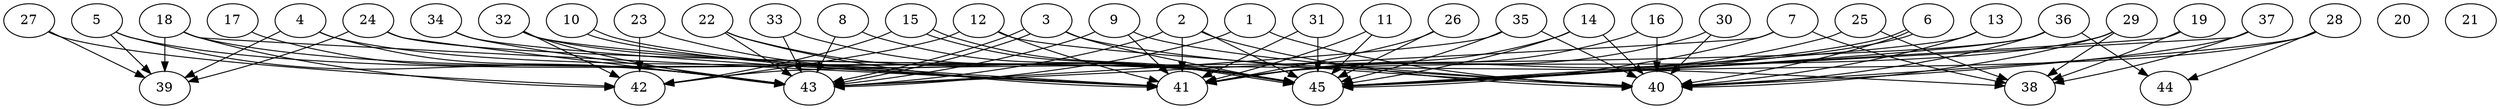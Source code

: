 // DAG automatically generated by daggen at Thu Oct  3 14:07:24 2019
// ./daggen --dot -n 45 --ccr 0.5 --fat 0.9 --regular 0.5 --density 0.7 --mindata 5242880 --maxdata 52428800 
digraph G {
  1 [size="17963008", alpha="0.10", expect_size="8981504"] 
  1 -> 40 [size ="8981504"]
  1 -> 43 [size ="8981504"]
  2 [size="78542848", alpha="0.16", expect_size="39271424"] 
  2 -> 40 [size ="39271424"]
  2 -> 41 [size ="39271424"]
  2 -> 43 [size ="39271424"]
  2 -> 45 [size ="39271424"]
  3 [size="11235328", alpha="0.08", expect_size="5617664"] 
  3 -> 40 [size ="5617664"]
  3 -> 43 [size ="5617664"]
  3 -> 43 [size ="5617664"]
  3 -> 45 [size ="5617664"]
  4 [size="95086592", alpha="0.15", expect_size="47543296"] 
  4 -> 39 [size ="47543296"]
  4 -> 43 [size ="47543296"]
  4 -> 45 [size ="47543296"]
  5 [size="66537472", alpha="0.13", expect_size="33268736"] 
  5 -> 39 [size ="33268736"]
  5 -> 43 [size ="33268736"]
  5 -> 45 [size ="33268736"]
  6 [size="46862336", alpha="0.07", expect_size="23431168"] 
  6 -> 40 [size ="23431168"]
  6 -> 45 [size ="23431168"]
  6 -> 45 [size ="23431168"]
  7 [size="87496704", alpha="0.10", expect_size="43748352"] 
  7 -> 38 [size ="43748352"]
  7 -> 43 [size ="43748352"]
  7 -> 45 [size ="43748352"]
  8 [size="53020672", alpha="0.19", expect_size="26510336"] 
  8 -> 43 [size ="26510336"]
  8 -> 45 [size ="26510336"]
  9 [size="65157120", alpha="0.11", expect_size="32578560"] 
  9 -> 40 [size ="32578560"]
  9 -> 41 [size ="32578560"]
  9 -> 43 [size ="32578560"]
  10 [size="56203264", alpha="0.06", expect_size="28101632"] 
  10 -> 41 [size ="28101632"]
  10 -> 41 [size ="28101632"]
  11 [size="40054784", alpha="0.05", expect_size="20027392"] 
  11 -> 41 [size ="20027392"]
  11 -> 45 [size ="20027392"]
  12 [size="85485568", alpha="0.13", expect_size="42742784"] 
  12 -> 40 [size ="42742784"]
  12 -> 41 [size ="42742784"]
  12 -> 42 [size ="42742784"]
  13 [size="66672640", alpha="0.19", expect_size="33336320"] 
  13 -> 40 [size ="33336320"]
  13 -> 45 [size ="33336320"]
  14 [size="10952704", alpha="0.01", expect_size="5476352"] 
  14 -> 40 [size ="5476352"]
  14 -> 41 [size ="5476352"]
  14 -> 45 [size ="5476352"]
  15 [size="83787776", alpha="0.01", expect_size="41893888"] 
  15 -> 42 [size ="41893888"]
  15 -> 45 [size ="41893888"]
  15 -> 45 [size ="41893888"]
  16 [size="53055488", alpha="0.13", expect_size="26527744"] 
  16 -> 40 [size ="26527744"]
  16 -> 41 [size ="26527744"]
  17 [size="86542336", alpha="0.01", expect_size="43271168"] 
  17 -> 43 [size ="43271168"]
  18 [size="37062656", alpha="0.19", expect_size="18531328"] 
  18 -> 39 [size ="18531328"]
  18 -> 41 [size ="18531328"]
  18 -> 42 [size ="18531328"]
  18 -> 45 [size ="18531328"]
  19 [size="32393216", alpha="0.07", expect_size="16196608"] 
  19 -> 38 [size ="16196608"]
  19 -> 45 [size ="16196608"]
  20 [size="85608448", alpha="0.05", expect_size="42804224"] 
  21 [size="20340736", alpha="0.05", expect_size="10170368"] 
  22 [size="42862592", alpha="0.19", expect_size="21431296"] 
  22 -> 41 [size ="21431296"]
  22 -> 43 [size ="21431296"]
  22 -> 45 [size ="21431296"]
  23 [size="102012928", alpha="0.13", expect_size="51006464"] 
  23 -> 42 [size ="51006464"]
  23 -> 45 [size ="51006464"]
  24 [size="98562048", alpha="0.05", expect_size="49281024"] 
  24 -> 38 [size ="49281024"]
  24 -> 39 [size ="49281024"]
  24 -> 43 [size ="49281024"]
  25 [size="102170624", alpha="0.09", expect_size="51085312"] 
  25 -> 38 [size ="51085312"]
  25 -> 41 [size ="51085312"]
  26 [size="11980800", alpha="0.01", expect_size="5990400"] 
  26 -> 41 [size ="5990400"]
  26 -> 45 [size ="5990400"]
  27 [size="74940416", alpha="0.09", expect_size="37470208"] 
  27 -> 39 [size ="37470208"]
  27 -> 42 [size ="37470208"]
  28 [size="81825792", alpha="0.06", expect_size="40912896"] 
  28 -> 40 [size ="40912896"]
  28 -> 44 [size ="40912896"]
  28 -> 45 [size ="40912896"]
  29 [size="76603392", alpha="0.15", expect_size="38301696"] 
  29 -> 38 [size ="38301696"]
  29 -> 40 [size ="38301696"]
  29 -> 41 [size ="38301696"]
  30 [size="15241216", alpha="0.13", expect_size="7620608"] 
  30 -> 40 [size ="7620608"]
  30 -> 41 [size ="7620608"]
  31 [size="39186432", alpha="0.18", expect_size="19593216"] 
  31 -> 41 [size ="19593216"]
  31 -> 45 [size ="19593216"]
  32 [size="61540352", alpha="0.18", expect_size="30770176"] 
  32 -> 41 [size ="30770176"]
  32 -> 42 [size ="30770176"]
  32 -> 43 [size ="30770176"]
  32 -> 45 [size ="30770176"]
  33 [size="55994368", alpha="0.11", expect_size="27997184"] 
  33 -> 43 [size ="27997184"]
  33 -> 45 [size ="27997184"]
  34 [size="23296000", alpha="0.03", expect_size="11648000"] 
  34 -> 41 [size ="11648000"]
  34 -> 43 [size ="11648000"]
  35 [size="48048128", alpha="0.12", expect_size="24024064"] 
  35 -> 40 [size ="24024064"]
  35 -> 43 [size ="24024064"]
  35 -> 45 [size ="24024064"]
  36 [size="91934720", alpha="0.09", expect_size="45967360"] 
  36 -> 40 [size ="45967360"]
  36 -> 42 [size ="45967360"]
  36 -> 44 [size ="45967360"]
  36 -> 45 [size ="45967360"]
  37 [size="96956416", alpha="0.02", expect_size="48478208"] 
  37 -> 38 [size ="48478208"]
  37 -> 40 [size ="48478208"]
  37 -> 45 [size ="48478208"]
  38 [size="45756416", alpha="0.01", expect_size="22878208"] 
  39 [size="75241472", alpha="0.04", expect_size="37620736"] 
  40 [size="51339264", alpha="0.04", expect_size="25669632"] 
  41 [size="19771392", alpha="0.05", expect_size="9885696"] 
  42 [size="104474624", alpha="0.14", expect_size="52237312"] 
  43 [size="97339392", alpha="0.01", expect_size="48669696"] 
  44 [size="54552576", alpha="0.08", expect_size="27276288"] 
  45 [size="70952960", alpha="0.14", expect_size="35476480"] 
}
